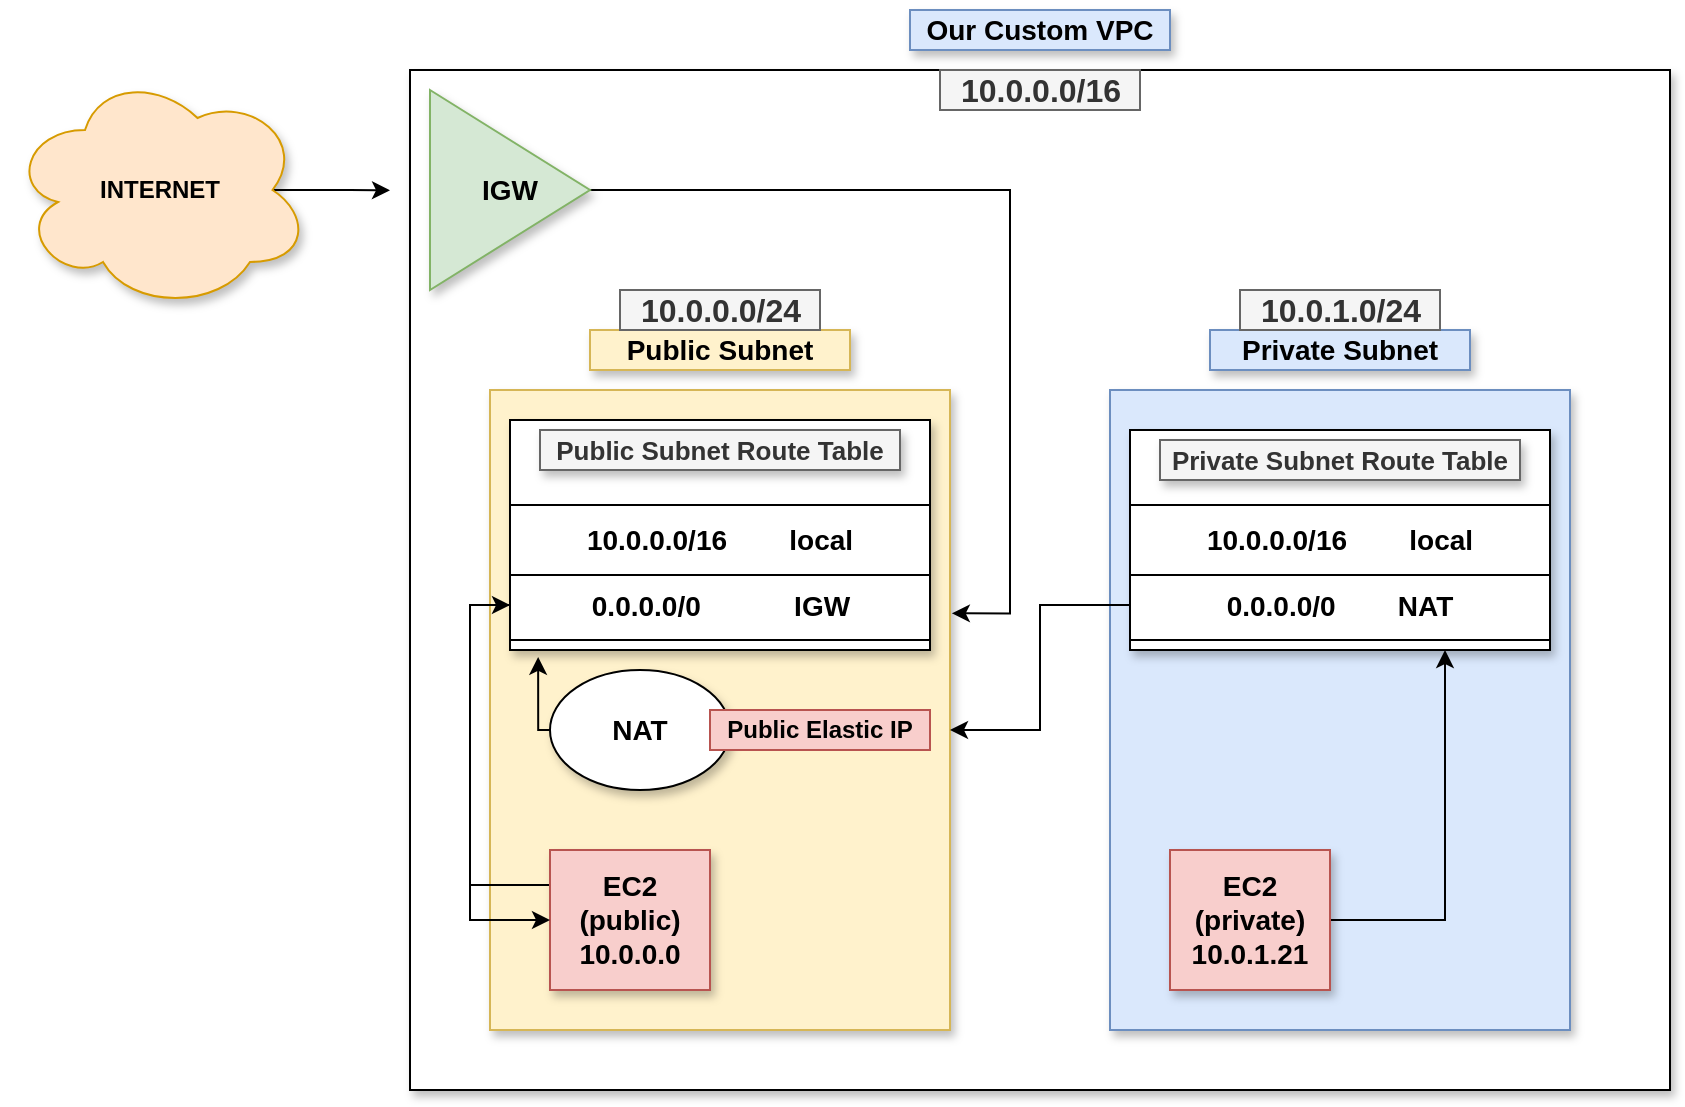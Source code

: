 <mxfile version="13.10.9" type="github">
  <diagram id="4cFyjErOvzvpscptfe8b" name="Page-1">
    <mxGraphModel dx="2035" dy="662" grid="1" gridSize="10" guides="1" tooltips="1" connect="1" arrows="1" fold="1" page="1" pageScale="1" pageWidth="850" pageHeight="1100" math="0" shadow="0">
      <root>
        <mxCell id="0" />
        <mxCell id="1" parent="0" />
        <mxCell id="DU86xdA9OpCmwGyD7wXK-1" value="" style="rounded=0;whiteSpace=wrap;html=1;shadow=1;" vertex="1" parent="1">
          <mxGeometry x="110" y="140" width="630" height="510" as="geometry" />
        </mxCell>
        <mxCell id="DU86xdA9OpCmwGyD7wXK-9" style="edgeStyle=orthogonalEdgeStyle;rounded=0;orthogonalLoop=1;jettySize=auto;html=1;exitX=0.875;exitY=0.5;exitDx=0;exitDy=0;exitPerimeter=0;" edge="1" parent="1" source="DU86xdA9OpCmwGyD7wXK-2">
          <mxGeometry relative="1" as="geometry">
            <mxPoint x="100" y="200.167" as="targetPoint" />
          </mxGeometry>
        </mxCell>
        <mxCell id="DU86xdA9OpCmwGyD7wXK-2" value="&lt;b&gt;INTERNET&lt;/b&gt;" style="ellipse;shape=cloud;whiteSpace=wrap;html=1;shadow=1;fillColor=#ffe6cc;strokeColor=#d79b00;" vertex="1" parent="1">
          <mxGeometry x="-90" y="140" width="150" height="120" as="geometry" />
        </mxCell>
        <mxCell id="DU86xdA9OpCmwGyD7wXK-3" value="&lt;b&gt;&lt;font style=&quot;font-size: 14px&quot;&gt;Our Custom VPC&lt;/font&gt;&lt;/b&gt;" style="text;html=1;strokeColor=#6c8ebf;fillColor=#dae8fc;align=center;verticalAlign=middle;whiteSpace=wrap;rounded=0;shadow=1;" vertex="1" parent="1">
          <mxGeometry x="360" y="110" width="130" height="20" as="geometry" />
        </mxCell>
        <mxCell id="DU86xdA9OpCmwGyD7wXK-4" value="" style="rounded=0;whiteSpace=wrap;html=1;shadow=1;fillColor=#fff2cc;strokeColor=#d6b656;" vertex="1" parent="1">
          <mxGeometry x="150" y="300" width="230" height="320" as="geometry" />
        </mxCell>
        <mxCell id="DU86xdA9OpCmwGyD7wXK-5" value="" style="rounded=0;whiteSpace=wrap;html=1;shadow=1;fillColor=#dae8fc;strokeColor=#6c8ebf;" vertex="1" parent="1">
          <mxGeometry x="460" y="300" width="230" height="320" as="geometry" />
        </mxCell>
        <mxCell id="DU86xdA9OpCmwGyD7wXK-6" value="&lt;b&gt;&lt;font style=&quot;font-size: 14px&quot;&gt;Public Subnet&lt;/font&gt;&lt;/b&gt;" style="text;html=1;strokeColor=#d6b656;fillColor=#fff2cc;align=center;verticalAlign=middle;whiteSpace=wrap;rounded=0;shadow=1;" vertex="1" parent="1">
          <mxGeometry x="200" y="270" width="130" height="20" as="geometry" />
        </mxCell>
        <mxCell id="DU86xdA9OpCmwGyD7wXK-7" value="&lt;b&gt;&lt;font style=&quot;font-size: 14px&quot;&gt;Private Subnet&lt;/font&gt;&lt;/b&gt;" style="text;html=1;strokeColor=#6c8ebf;fillColor=#dae8fc;align=center;verticalAlign=middle;whiteSpace=wrap;rounded=0;shadow=1;" vertex="1" parent="1">
          <mxGeometry x="510" y="270" width="130" height="20" as="geometry" />
        </mxCell>
        <mxCell id="DU86xdA9OpCmwGyD7wXK-10" value="" style="rounded=0;whiteSpace=wrap;html=1;shadow=1;" vertex="1" parent="1">
          <mxGeometry x="160" y="315" width="210" height="115" as="geometry" />
        </mxCell>
        <mxCell id="DU86xdA9OpCmwGyD7wXK-11" value="" style="rounded=0;whiteSpace=wrap;html=1;shadow=1;" vertex="1" parent="1">
          <mxGeometry x="470" y="320" width="210" height="110" as="geometry" />
        </mxCell>
        <mxCell id="DU86xdA9OpCmwGyD7wXK-12" value="&lt;b&gt;&lt;font style=&quot;font-size: 13px&quot;&gt;Public Subnet Route Table&lt;/font&gt;&lt;/b&gt;" style="text;html=1;strokeColor=#666666;fillColor=#f5f5f5;align=center;verticalAlign=middle;whiteSpace=wrap;rounded=0;shadow=1;fontColor=#333333;" vertex="1" parent="1">
          <mxGeometry x="175" y="320" width="180" height="20" as="geometry" />
        </mxCell>
        <mxCell id="DU86xdA9OpCmwGyD7wXK-13" value="&lt;b&gt;&lt;font style=&quot;font-size: 13px&quot;&gt;Private Subnet Route Table&lt;/font&gt;&lt;/b&gt;" style="text;html=1;strokeColor=#666666;fillColor=#f5f5f5;align=center;verticalAlign=middle;whiteSpace=wrap;rounded=0;shadow=1;fontColor=#333333;" vertex="1" parent="1">
          <mxGeometry x="485" y="325" width="180" height="20" as="geometry" />
        </mxCell>
        <mxCell id="DU86xdA9OpCmwGyD7wXK-30" style="edgeStyle=orthogonalEdgeStyle;rounded=0;orthogonalLoop=1;jettySize=auto;html=1;exitX=0;exitY=0.5;exitDx=0;exitDy=0;entryX=0.067;entryY=1.03;entryDx=0;entryDy=0;entryPerimeter=0;" edge="1" parent="1" source="DU86xdA9OpCmwGyD7wXK-15" target="DU86xdA9OpCmwGyD7wXK-10">
          <mxGeometry relative="1" as="geometry" />
        </mxCell>
        <mxCell id="DU86xdA9OpCmwGyD7wXK-15" value="&lt;b&gt;&lt;font style=&quot;font-size: 14px&quot;&gt;NAT&lt;/font&gt;&lt;/b&gt;" style="ellipse;whiteSpace=wrap;html=1;shadow=1;" vertex="1" parent="1">
          <mxGeometry x="180" y="440" width="90" height="60" as="geometry" />
        </mxCell>
        <mxCell id="DU86xdA9OpCmwGyD7wXK-42" style="edgeStyle=orthogonalEdgeStyle;rounded=0;orthogonalLoop=1;jettySize=auto;html=1;exitX=0;exitY=0.25;exitDx=0;exitDy=0;entryX=0;entryY=0.5;entryDx=0;entryDy=0;" edge="1" parent="1" source="DU86xdA9OpCmwGyD7wXK-16" target="DU86xdA9OpCmwGyD7wXK-18">
          <mxGeometry relative="1" as="geometry">
            <Array as="points">
              <mxPoint x="140" y="548" />
              <mxPoint x="140" y="408" />
            </Array>
          </mxGeometry>
        </mxCell>
        <mxCell id="DU86xdA9OpCmwGyD7wXK-16" value="&lt;b&gt;&lt;font style=&quot;font-size: 14px&quot;&gt;EC2&lt;br&gt;(public)&lt;br&gt;10.0.0.0&lt;br&gt;&lt;/font&gt;&lt;/b&gt;" style="rounded=0;whiteSpace=wrap;html=1;shadow=1;fillColor=#f8cecc;strokeColor=#b85450;" vertex="1" parent="1">
          <mxGeometry x="180" y="530" width="80" height="70" as="geometry" />
        </mxCell>
        <mxCell id="DU86xdA9OpCmwGyD7wXK-25" style="edgeStyle=orthogonalEdgeStyle;rounded=0;orthogonalLoop=1;jettySize=auto;html=1;exitX=1;exitY=0.5;exitDx=0;exitDy=0;entryX=1.004;entryY=0.349;entryDx=0;entryDy=0;entryPerimeter=0;" edge="1" parent="1" source="DU86xdA9OpCmwGyD7wXK-17" target="DU86xdA9OpCmwGyD7wXK-4">
          <mxGeometry relative="1" as="geometry">
            <Array as="points">
              <mxPoint x="410" y="200" />
              <mxPoint x="410" y="412" />
            </Array>
          </mxGeometry>
        </mxCell>
        <mxCell id="DU86xdA9OpCmwGyD7wXK-17" value="&lt;b&gt;&lt;font style=&quot;font-size: 14px&quot;&gt;IGW&lt;/font&gt;&lt;/b&gt;" style="triangle;whiteSpace=wrap;html=1;shadow=1;fillColor=#d5e8d4;strokeColor=#82b366;" vertex="1" parent="1">
          <mxGeometry x="120" y="150" width="80" height="100" as="geometry" />
        </mxCell>
        <mxCell id="DU86xdA9OpCmwGyD7wXK-26" style="edgeStyle=orthogonalEdgeStyle;rounded=0;orthogonalLoop=1;jettySize=auto;html=1;exitX=0;exitY=0.5;exitDx=0;exitDy=0;entryX=0;entryY=0.5;entryDx=0;entryDy=0;" edge="1" parent="1" source="DU86xdA9OpCmwGyD7wXK-18" target="DU86xdA9OpCmwGyD7wXK-16">
          <mxGeometry relative="1" as="geometry" />
        </mxCell>
        <mxCell id="DU86xdA9OpCmwGyD7wXK-18" value="&lt;b&gt;&lt;font style=&quot;font-size: 14px&quot;&gt;&amp;nbsp; &amp;nbsp; &amp;nbsp; &amp;nbsp; &amp;nbsp; 0.0.0.0/0&amp;nbsp; &amp;nbsp; &amp;nbsp; &amp;nbsp; &amp;nbsp; &amp;nbsp; IGW&lt;/font&gt;&lt;/b&gt;" style="rounded=0;whiteSpace=wrap;html=1;shadow=0;align=left;" vertex="1" parent="1">
          <mxGeometry x="160" y="390" width="210" height="35" as="geometry" />
        </mxCell>
        <mxCell id="DU86xdA9OpCmwGyD7wXK-29" style="edgeStyle=orthogonalEdgeStyle;rounded=0;orthogonalLoop=1;jettySize=auto;html=1;exitX=0;exitY=0.5;exitDx=0;exitDy=0;" edge="1" parent="1" source="DU86xdA9OpCmwGyD7wXK-19" target="DU86xdA9OpCmwGyD7wXK-4">
          <mxGeometry relative="1" as="geometry">
            <Array as="points">
              <mxPoint x="425" y="408" />
              <mxPoint x="425" y="470" />
            </Array>
          </mxGeometry>
        </mxCell>
        <mxCell id="DU86xdA9OpCmwGyD7wXK-19" value="&lt;b&gt;&lt;font style=&quot;font-size: 14px&quot;&gt;0.0.0.0/0&amp;nbsp; &amp;nbsp; &amp;nbsp; &amp;nbsp; NAT&lt;/font&gt;&lt;/b&gt;" style="rounded=0;whiteSpace=wrap;html=1;shadow=0;" vertex="1" parent="1">
          <mxGeometry x="470" y="390" width="210" height="35" as="geometry" />
        </mxCell>
        <mxCell id="DU86xdA9OpCmwGyD7wXK-20" value="&lt;b&gt;&lt;font style=&quot;font-size: 14px&quot;&gt;10.0.0.0/16&amp;nbsp; &amp;nbsp; &amp;nbsp; &amp;nbsp; local&lt;/font&gt;&lt;/b&gt;" style="rounded=0;whiteSpace=wrap;html=1;shadow=0;" vertex="1" parent="1">
          <mxGeometry x="160" y="357.5" width="210" height="35" as="geometry" />
        </mxCell>
        <mxCell id="DU86xdA9OpCmwGyD7wXK-21" value="&lt;b&gt;&lt;font style=&quot;font-size: 14px&quot;&gt;0.0.0.0/0&amp;nbsp; &amp;nbsp; &amp;nbsp; &amp;nbsp; IGW&lt;/font&gt;&lt;/b&gt;" style="rounded=0;whiteSpace=wrap;html=1;shadow=0;" vertex="1" parent="1">
          <mxGeometry x="470" y="357.5" width="210" height="35" as="geometry" />
        </mxCell>
        <mxCell id="DU86xdA9OpCmwGyD7wXK-22" value="&lt;b&gt;&lt;font style=&quot;font-size: 14px&quot;&gt;10.0.0.0/16&amp;nbsp; &amp;nbsp; &amp;nbsp; &amp;nbsp; local&lt;/font&gt;&lt;/b&gt;" style="rounded=0;whiteSpace=wrap;html=1;shadow=0;" vertex="1" parent="1">
          <mxGeometry x="470" y="357.5" width="210" height="35" as="geometry" />
        </mxCell>
        <mxCell id="DU86xdA9OpCmwGyD7wXK-23" value="&lt;b&gt;Public Elastic IP&lt;/b&gt;" style="text;html=1;strokeColor=#b85450;fillColor=#f8cecc;align=center;verticalAlign=middle;whiteSpace=wrap;rounded=0;shadow=0;" vertex="1" parent="1">
          <mxGeometry x="260" y="460" width="110" height="20" as="geometry" />
        </mxCell>
        <mxCell id="DU86xdA9OpCmwGyD7wXK-28" style="edgeStyle=orthogonalEdgeStyle;rounded=0;orthogonalLoop=1;jettySize=auto;html=1;exitX=1;exitY=0.5;exitDx=0;exitDy=0;entryX=0.75;entryY=1;entryDx=0;entryDy=0;" edge="1" parent="1" source="DU86xdA9OpCmwGyD7wXK-27" target="DU86xdA9OpCmwGyD7wXK-11">
          <mxGeometry relative="1" as="geometry" />
        </mxCell>
        <mxCell id="DU86xdA9OpCmwGyD7wXK-27" value="&lt;b&gt;&lt;font style=&quot;font-size: 14px&quot;&gt;EC2&lt;br&gt;(private)&lt;br&gt;10.0.1.21&lt;br&gt;&lt;/font&gt;&lt;/b&gt;" style="rounded=0;whiteSpace=wrap;html=1;shadow=1;fillColor=#f8cecc;strokeColor=#b85450;" vertex="1" parent="1">
          <mxGeometry x="490" y="530" width="80" height="70" as="geometry" />
        </mxCell>
        <mxCell id="DU86xdA9OpCmwGyD7wXK-32" value="&lt;b&gt;&lt;font style=&quot;font-size: 16px&quot;&gt;10.0.0.0/16&lt;/font&gt;&lt;/b&gt;" style="text;html=1;align=center;verticalAlign=middle;resizable=0;points=[];autosize=1;fillColor=#f5f5f5;strokeColor=#666666;fontColor=#333333;" vertex="1" parent="1">
          <mxGeometry x="375" y="140" width="100" height="20" as="geometry" />
        </mxCell>
        <mxCell id="DU86xdA9OpCmwGyD7wXK-33" value="&lt;b&gt;&lt;font style=&quot;font-size: 16px&quot;&gt;10.0.0.0/24&lt;/font&gt;&lt;/b&gt;&lt;span style=&quot;color: rgba(0 , 0 , 0 , 0) ; font-family: monospace ; font-size: 0px&quot;&gt;%3CmxGraphModel%3E%3Croot%3E%3CmxCell%20id%3D%220%22%2F%3E%3CmxCell%20id%3D%221%22%20parent%3D%220%22%2F%3E%3CmxCell%20id%3D%222%22%20value%3D%22%26lt%3Bb%26gt%3B%26lt%3Bfont%20style%3D%26quot%3Bfont-size%3A%2016px%26quot%3B%26gt%3B10.0.0.0%2F16%26lt%3B%2Ffont%26gt%3B%26lt%3B%2Fb%26gt%3B%22%20style%3D%22text%3Bhtml%3D1%3Balign%3Dcenter%3BverticalAlign%3Dmiddle%3Bresizable%3D0%3Bpoints%3D%5B%5D%3Bautosize%3D1%3BfillColor%3D%23f5f5f5%3BstrokeColor%3D%23666666%3BfontColor%3D%23333333%3B%22%20vertex%3D%221%22%20parent%3D%221%22%3E%3CmxGeometry%20x%3D%22375%22%20y%3D%22140%22%20width%3D%22100%22%20height%3D%2220%22%20as%3D%22geometry%22%2F%3E%3C%2FmxCell%3E%3C%2Froot%3E%3C%2FmxGraphModel%3E&lt;/span&gt;" style="text;html=1;align=center;verticalAlign=middle;resizable=0;points=[];autosize=1;fillColor=#f5f5f5;strokeColor=#666666;fontColor=#333333;" vertex="1" parent="1">
          <mxGeometry x="215" y="250" width="100" height="20" as="geometry" />
        </mxCell>
        <mxCell id="DU86xdA9OpCmwGyD7wXK-34" value="&lt;b&gt;&lt;font style=&quot;font-size: 16px&quot;&gt;10.0.1.0/24&lt;/font&gt;&lt;/b&gt;" style="text;html=1;align=center;verticalAlign=middle;resizable=0;points=[];autosize=1;fillColor=#f5f5f5;strokeColor=#666666;fontColor=#333333;" vertex="1" parent="1">
          <mxGeometry x="525" y="250" width="100" height="20" as="geometry" />
        </mxCell>
      </root>
    </mxGraphModel>
  </diagram>
</mxfile>
